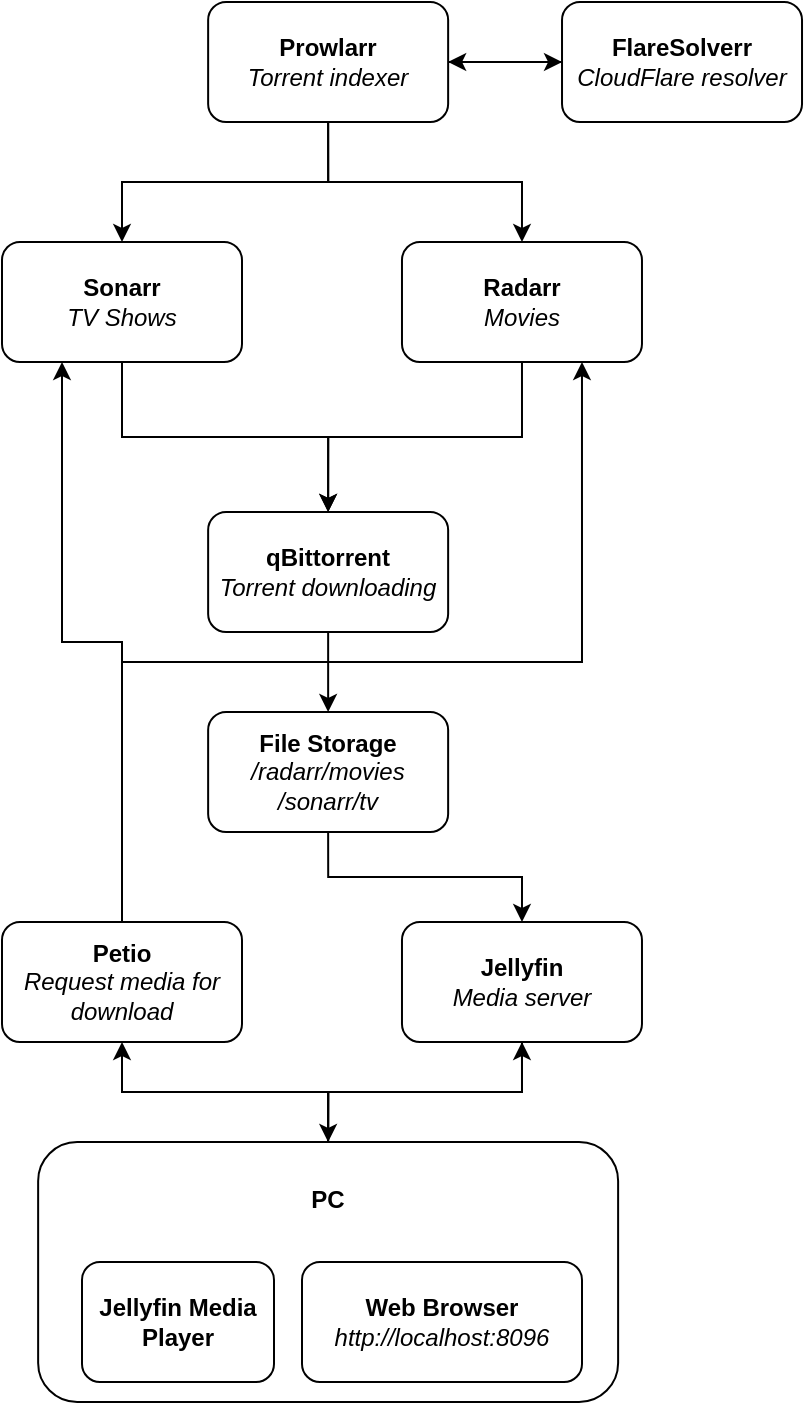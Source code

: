 <mxfile version="26.1.1">
  <diagram name="Page-1" id="NXW0_-RQpryuCTRxQtpl">
    <mxGraphModel dx="1195" dy="622" grid="1" gridSize="10" guides="1" tooltips="1" connect="1" arrows="1" fold="1" page="1" pageScale="1" pageWidth="827" pageHeight="1169" math="0" shadow="0">
      <root>
        <mxCell id="0" />
        <mxCell id="1" parent="0" />
        <mxCell id="13iPWOLB9Fl_nCQAXWvD-12" style="edgeStyle=orthogonalEdgeStyle;rounded=0;orthogonalLoop=1;jettySize=auto;html=1;exitX=0.5;exitY=1;exitDx=0;exitDy=0;entryX=0.5;entryY=0;entryDx=0;entryDy=0;" parent="1" source="13iPWOLB9Fl_nCQAXWvD-3" target="13iPWOLB9Fl_nCQAXWvD-10" edge="1">
          <mxGeometry relative="1" as="geometry" />
        </mxCell>
        <mxCell id="13iPWOLB9Fl_nCQAXWvD-3" value="&lt;b&gt;Sonarr&lt;/b&gt;&lt;div&gt;&lt;i&gt;TV Shows&lt;/i&gt;&lt;/div&gt;" style="rounded=1;whiteSpace=wrap;html=1;" parent="1" vertex="1">
          <mxGeometry x="240" y="120" width="120" height="60" as="geometry" />
        </mxCell>
        <mxCell id="pW6gegIX-oPrYRzzwYNK-4" value="" style="edgeStyle=orthogonalEdgeStyle;rounded=0;orthogonalLoop=1;jettySize=auto;html=1;" edge="1" parent="1" source="13iPWOLB9Fl_nCQAXWvD-5" target="pW6gegIX-oPrYRzzwYNK-1">
          <mxGeometry relative="1" as="geometry" />
        </mxCell>
        <mxCell id="13iPWOLB9Fl_nCQAXWvD-5" value="&lt;b&gt;FlareSolverr&lt;/b&gt;&lt;div&gt;&lt;i&gt;CloudFlare resolver&lt;/i&gt;&lt;/div&gt;" style="rounded=1;whiteSpace=wrap;html=1;" parent="1" vertex="1">
          <mxGeometry x="520.01" width="120" height="60" as="geometry" />
        </mxCell>
        <mxCell id="13iPWOLB9Fl_nCQAXWvD-51" style="edgeStyle=orthogonalEdgeStyle;rounded=0;orthogonalLoop=1;jettySize=auto;html=1;exitX=0.5;exitY=1;exitDx=0;exitDy=0;entryX=0.5;entryY=0;entryDx=0;entryDy=0;" parent="1" source="13iPWOLB9Fl_nCQAXWvD-6" target="13iPWOLB9Fl_nCQAXWvD-44" edge="1">
          <mxGeometry relative="1" as="geometry" />
        </mxCell>
        <mxCell id="13iPWOLB9Fl_nCQAXWvD-6" value="&lt;b&gt;Jellyfin&lt;/b&gt;&lt;div&gt;&lt;i&gt;Media server&lt;/i&gt;&lt;/div&gt;" style="rounded=1;whiteSpace=wrap;html=1;" parent="1" vertex="1">
          <mxGeometry x="439.99" y="460" width="120" height="60" as="geometry" />
        </mxCell>
        <mxCell id="13iPWOLB9Fl_nCQAXWvD-40" style="edgeStyle=orthogonalEdgeStyle;rounded=0;orthogonalLoop=1;jettySize=auto;html=1;exitX=0.5;exitY=1;exitDx=0;exitDy=0;entryX=0.5;entryY=0;entryDx=0;entryDy=0;" parent="1" source="13iPWOLB9Fl_nCQAXWvD-10" target="13iPWOLB9Fl_nCQAXWvD-39" edge="1">
          <mxGeometry relative="1" as="geometry" />
        </mxCell>
        <mxCell id="13iPWOLB9Fl_nCQAXWvD-10" value="&lt;b&gt;qBittorrent&lt;/b&gt;&lt;div&gt;&lt;i&gt;Torrent downloading&lt;/i&gt;&lt;/div&gt;" style="rounded=1;whiteSpace=wrap;html=1;" parent="1" vertex="1">
          <mxGeometry x="343.07" y="255" width="120" height="60" as="geometry" />
        </mxCell>
        <mxCell id="13iPWOLB9Fl_nCQAXWvD-15" style="edgeStyle=orthogonalEdgeStyle;rounded=0;orthogonalLoop=1;jettySize=auto;html=1;exitX=0.5;exitY=1;exitDx=0;exitDy=0;entryX=0.5;entryY=0;entryDx=0;entryDy=0;" parent="1" source="13iPWOLB9Fl_nCQAXWvD-13" target="13iPWOLB9Fl_nCQAXWvD-10" edge="1">
          <mxGeometry relative="1" as="geometry" />
        </mxCell>
        <mxCell id="13iPWOLB9Fl_nCQAXWvD-13" value="&lt;b&gt;Radarr&lt;/b&gt;&lt;br&gt;&lt;i&gt;Movies&lt;/i&gt;" style="rounded=1;whiteSpace=wrap;html=1;" parent="1" vertex="1">
          <mxGeometry x="439.99" y="120" width="120" height="60" as="geometry" />
        </mxCell>
        <mxCell id="13iPWOLB9Fl_nCQAXWvD-43" style="edgeStyle=orthogonalEdgeStyle;rounded=0;orthogonalLoop=1;jettySize=auto;html=1;exitX=0.5;exitY=1;exitDx=0;exitDy=0;entryX=0.5;entryY=0;entryDx=0;entryDy=0;" parent="1" source="13iPWOLB9Fl_nCQAXWvD-39" target="13iPWOLB9Fl_nCQAXWvD-6" edge="1">
          <mxGeometry relative="1" as="geometry" />
        </mxCell>
        <mxCell id="13iPWOLB9Fl_nCQAXWvD-39" value="&lt;div&gt;&lt;b&gt;File Storage&lt;/b&gt;&lt;/div&gt;&lt;div&gt;&lt;i&gt;/radarr/movies&lt;/i&gt;&lt;/div&gt;&lt;div&gt;&lt;i&gt;/sonarr/tv&lt;/i&gt;&lt;/div&gt;" style="rounded=1;whiteSpace=wrap;html=1;" parent="1" vertex="1">
          <mxGeometry x="343.07" y="355" width="120" height="60" as="geometry" />
        </mxCell>
        <mxCell id="13iPWOLB9Fl_nCQAXWvD-50" style="edgeStyle=orthogonalEdgeStyle;rounded=0;orthogonalLoop=1;jettySize=auto;html=1;exitX=0.5;exitY=0;exitDx=0;exitDy=0;entryX=0.5;entryY=1;entryDx=0;entryDy=0;" parent="1" source="13iPWOLB9Fl_nCQAXWvD-44" target="13iPWOLB9Fl_nCQAXWvD-6" edge="1">
          <mxGeometry relative="1" as="geometry" />
        </mxCell>
        <mxCell id="pW6gegIX-oPrYRzzwYNK-10" style="edgeStyle=orthogonalEdgeStyle;rounded=0;orthogonalLoop=1;jettySize=auto;html=1;exitX=0.5;exitY=0;exitDx=0;exitDy=0;entryX=0.5;entryY=1;entryDx=0;entryDy=0;" edge="1" parent="1" source="13iPWOLB9Fl_nCQAXWvD-44" target="pW6gegIX-oPrYRzzwYNK-8">
          <mxGeometry relative="1" as="geometry" />
        </mxCell>
        <mxCell id="13iPWOLB9Fl_nCQAXWvD-44" value="&lt;b&gt;PC&lt;/b&gt;&lt;div&gt;&lt;b&gt;&lt;br&gt;&lt;/b&gt;&lt;/div&gt;&lt;div&gt;&lt;b&gt;&lt;br&gt;&lt;/b&gt;&lt;/div&gt;&lt;div&gt;&lt;b&gt;&lt;br&gt;&lt;/b&gt;&lt;/div&gt;&lt;div&gt;&lt;b&gt;&lt;br&gt;&lt;/b&gt;&lt;/div&gt;&lt;div&gt;&lt;b&gt;&lt;br&gt;&lt;/b&gt;&lt;/div&gt;" style="rounded=1;whiteSpace=wrap;html=1;" parent="1" vertex="1">
          <mxGeometry x="258.07" y="570" width="289.99" height="130" as="geometry" />
        </mxCell>
        <mxCell id="13iPWOLB9Fl_nCQAXWvD-45" value="&lt;b&gt;Jellyfin Media Player&lt;/b&gt;" style="rounded=1;whiteSpace=wrap;html=1;" parent="1" vertex="1">
          <mxGeometry x="280" y="630" width="96" height="60" as="geometry" />
        </mxCell>
        <mxCell id="13iPWOLB9Fl_nCQAXWvD-46" value="&lt;b&gt;Web Browser&lt;/b&gt;&lt;div&gt;&lt;i&gt;http://localhost:8096&lt;/i&gt;&lt;/div&gt;" style="rounded=1;whiteSpace=wrap;html=1;" parent="1" vertex="1">
          <mxGeometry x="390" y="630" width="140" height="60" as="geometry" />
        </mxCell>
        <mxCell id="pW6gegIX-oPrYRzzwYNK-5" style="edgeStyle=orthogonalEdgeStyle;rounded=0;orthogonalLoop=1;jettySize=auto;html=1;exitX=1;exitY=0.5;exitDx=0;exitDy=0;" edge="1" parent="1" source="pW6gegIX-oPrYRzzwYNK-1">
          <mxGeometry relative="1" as="geometry">
            <mxPoint x="520.01" y="30" as="targetPoint" />
          </mxGeometry>
        </mxCell>
        <mxCell id="pW6gegIX-oPrYRzzwYNK-6" style="edgeStyle=orthogonalEdgeStyle;rounded=0;orthogonalLoop=1;jettySize=auto;html=1;exitX=0.5;exitY=1;exitDx=0;exitDy=0;" edge="1" parent="1" source="pW6gegIX-oPrYRzzwYNK-1" target="13iPWOLB9Fl_nCQAXWvD-3">
          <mxGeometry relative="1" as="geometry" />
        </mxCell>
        <mxCell id="pW6gegIX-oPrYRzzwYNK-7" style="edgeStyle=orthogonalEdgeStyle;rounded=0;orthogonalLoop=1;jettySize=auto;html=1;exitX=0.5;exitY=1;exitDx=0;exitDy=0;entryX=0.5;entryY=0;entryDx=0;entryDy=0;" edge="1" parent="1" source="pW6gegIX-oPrYRzzwYNK-1" target="13iPWOLB9Fl_nCQAXWvD-13">
          <mxGeometry relative="1" as="geometry" />
        </mxCell>
        <mxCell id="pW6gegIX-oPrYRzzwYNK-1" value="&lt;b&gt;Prowlarr&lt;/b&gt;&lt;div&gt;&lt;i&gt;Torrent indexer&lt;/i&gt;&lt;/div&gt;" style="rounded=1;whiteSpace=wrap;html=1;" vertex="1" parent="1">
          <mxGeometry x="343.07" width="120" height="60" as="geometry" />
        </mxCell>
        <mxCell id="pW6gegIX-oPrYRzzwYNK-12" style="edgeStyle=orthogonalEdgeStyle;rounded=0;orthogonalLoop=1;jettySize=auto;html=1;exitX=0.5;exitY=0;exitDx=0;exitDy=0;entryX=0.25;entryY=1;entryDx=0;entryDy=0;" edge="1" parent="1" source="pW6gegIX-oPrYRzzwYNK-8" target="13iPWOLB9Fl_nCQAXWvD-3">
          <mxGeometry relative="1" as="geometry" />
        </mxCell>
        <mxCell id="pW6gegIX-oPrYRzzwYNK-13" style="edgeStyle=orthogonalEdgeStyle;rounded=0;orthogonalLoop=1;jettySize=auto;html=1;exitX=0.5;exitY=0;exitDx=0;exitDy=0;entryX=0.75;entryY=1;entryDx=0;entryDy=0;" edge="1" parent="1" source="pW6gegIX-oPrYRzzwYNK-8" target="13iPWOLB9Fl_nCQAXWvD-13">
          <mxGeometry relative="1" as="geometry">
            <Array as="points">
              <mxPoint x="300" y="330" />
              <mxPoint x="530" y="330" />
            </Array>
          </mxGeometry>
        </mxCell>
        <mxCell id="pW6gegIX-oPrYRzzwYNK-8" value="&lt;b&gt;Petio&lt;/b&gt;&lt;div&gt;&lt;i&gt;Request media for download&lt;/i&gt;&lt;/div&gt;" style="rounded=1;whiteSpace=wrap;html=1;" vertex="1" parent="1">
          <mxGeometry x="240" y="460" width="120" height="60" as="geometry" />
        </mxCell>
      </root>
    </mxGraphModel>
  </diagram>
</mxfile>
